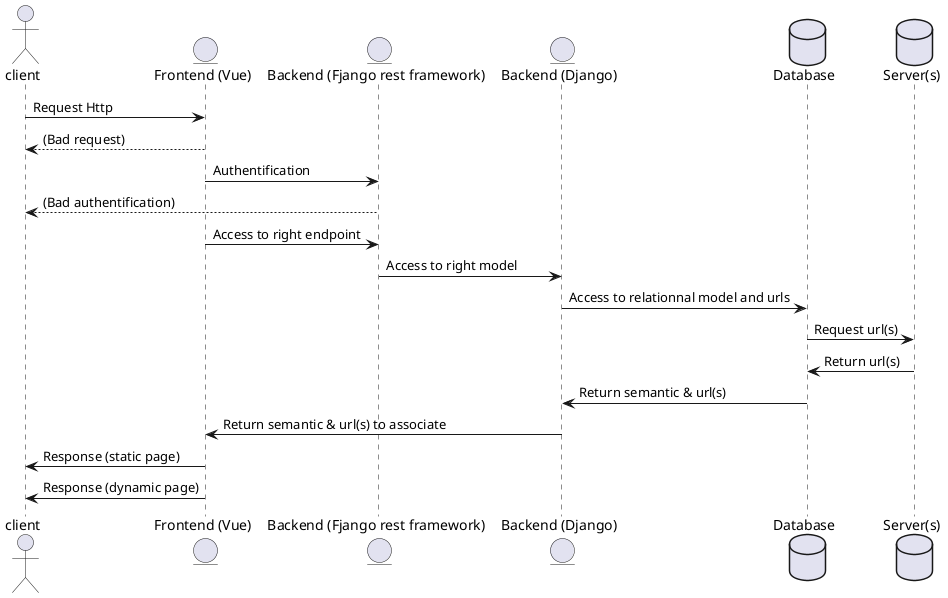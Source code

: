 @startuml architecture_sequence

actor client
entity "Frontend (Vue)" as Fend
entity "Backend (Fjango rest framework)" as Bdrf
entity "Backend (Django)" as Bdj
database "Database" as db
database "Server(s)" as s

client -> Fend: Request Http
Fend --> client: (Bad request)
Fend -> Bdrf: Authentification
Bdrf --> client: (Bad authentification)
Fend -> Bdrf: Access to right endpoint
Bdrf -> Bdj: Access to right model
Bdj -> db: Access to relationnal model and urls
db -> s: Request url(s)
s -> db: Return url(s)
db -> Bdj: Return semantic & url(s)
Bdj -> Fend: Return semantic & url(s) to associate
Fend -> client: Response (static page)
Fend -> client: Response (dynamic page)


@enduml